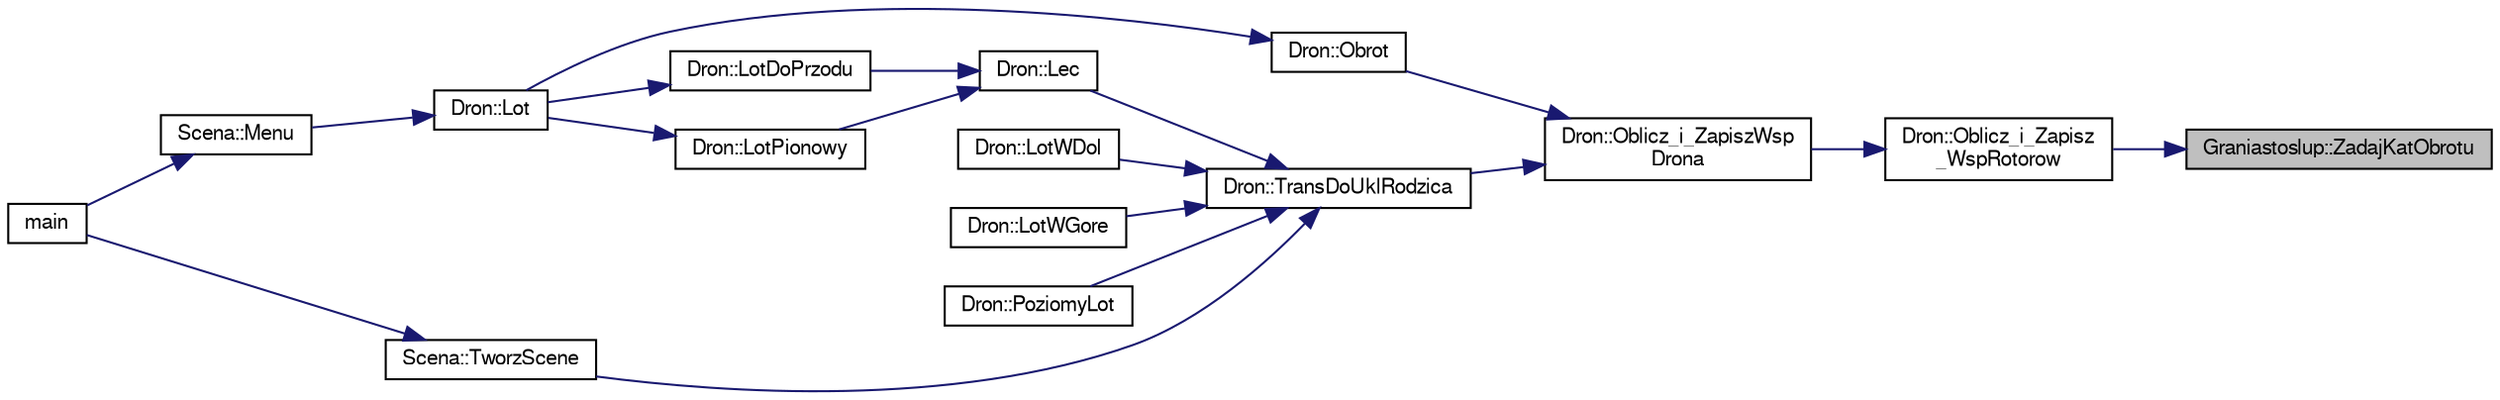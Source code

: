 digraph "Graniastoslup::ZadajKatObrotu"
{
 // LATEX_PDF_SIZE
  edge [fontname="FreeSans",fontsize="10",labelfontname="FreeSans",labelfontsize="10"];
  node [fontname="FreeSans",fontsize="10",shape=record];
  rankdir="RL";
  Node1 [label="Graniastoslup::ZadajKatObrotu",height=0.2,width=0.4,color="black", fillcolor="grey75", style="filled", fontcolor="black",tooltip="Metody Transformujace."];
  Node1 -> Node2 [dir="back",color="midnightblue",fontsize="10",style="solid",fontname="FreeSans"];
  Node2 [label="Dron::Oblicz_i_Zapisz\l_WspRotorow",height=0.2,width=0.4,color="black", fillcolor="white", style="filled",URL="$a00106.html#aca7c226602e49d6c233df6fdadaa8b4f",tooltip="Obliczajaca wspolrzedne rotorow drona."];
  Node2 -> Node3 [dir="back",color="midnightblue",fontsize="10",style="solid",fontname="FreeSans"];
  Node3 [label="Dron::Oblicz_i_ZapiszWsp\lDrona",height=0.2,width=0.4,color="black", fillcolor="white", style="filled",URL="$a00106.html#a9cea5ba789e3ac0961846a77d909b552",tooltip="Metoda zapisujaca polozenie poszczegolnych wierzcholkow."];
  Node3 -> Node4 [dir="back",color="midnightblue",fontsize="10",style="solid",fontname="FreeSans"];
  Node4 [label="Dron::Obrot",height=0.2,width=0.4,color="black", fillcolor="white", style="filled",URL="$a00106.html#a25f42d02fc5b27f30e872d444ffb5230",tooltip="Metoda realizujaca obrot drona COS JEST NIE TAK."];
  Node4 -> Node5 [dir="back",color="midnightblue",fontsize="10",style="solid",fontname="FreeSans"];
  Node5 [label="Dron::Lot",height=0.2,width=0.4,color="black", fillcolor="white", style="filled",URL="$a00106.html#a904f1ed9e3a3298a7e85619260de5a1f",tooltip="Metoda realizujaca cala animacje lotu drona."];
  Node5 -> Node6 [dir="back",color="midnightblue",fontsize="10",style="solid",fontname="FreeSans"];
  Node6 [label="Scena::Menu",height=0.2,width=0.4,color="black", fillcolor="white", style="filled",URL="$a00134.html#aba5cd9be3daabe70b47768fb56d9484f",tooltip="Metody obslugujace dzialanie sceny."];
  Node6 -> Node7 [dir="back",color="midnightblue",fontsize="10",style="solid",fontname="FreeSans"];
  Node7 [label="main",height=0.2,width=0.4,color="black", fillcolor="white", style="filled",URL="$a00077.html#ae66f6b31b5ad750f1fe042a706a4e3d4",tooltip=" "];
  Node3 -> Node8 [dir="back",color="midnightblue",fontsize="10",style="solid",fontname="FreeSans"];
  Node8 [label="Dron::TransDoUklRodzica",height=0.2,width=0.4,color="black", fillcolor="white", style="filled",URL="$a00106.html#aa0e058c1c55a73cccb4098d2b02bba27",tooltip="Metoda transformujaca."];
  Node8 -> Node9 [dir="back",color="midnightblue",fontsize="10",style="solid",fontname="FreeSans"];
  Node9 [label="Dron::Lec",height=0.2,width=0.4,color="black", fillcolor="white", style="filled",URL="$a00106.html#a73e0a729daf06e3a66eb1d3484b3433d",tooltip="nowe metody realizujace lot"];
  Node9 -> Node10 [dir="back",color="midnightblue",fontsize="10",style="solid",fontname="FreeSans"];
  Node10 [label="Dron::LotDoPrzodu",height=0.2,width=0.4,color="black", fillcolor="white", style="filled",URL="$a00106.html#a09b0c45f6b8e6642a231744656e52db9",tooltip="Metoda realizujaca lot do przodu drona."];
  Node10 -> Node5 [dir="back",color="midnightblue",fontsize="10",style="solid",fontname="FreeSans"];
  Node9 -> Node11 [dir="back",color="midnightblue",fontsize="10",style="solid",fontname="FreeSans"];
  Node11 [label="Dron::LotPionowy",height=0.2,width=0.4,color="black", fillcolor="white", style="filled",URL="$a00106.html#a86d7fab7b926930274de0ee8eebbb0f0",tooltip=" "];
  Node11 -> Node5 [dir="back",color="midnightblue",fontsize="10",style="solid",fontname="FreeSans"];
  Node8 -> Node12 [dir="back",color="midnightblue",fontsize="10",style="solid",fontname="FreeSans"];
  Node12 [label="Dron::LotWDol",height=0.2,width=0.4,color="black", fillcolor="white", style="filled",URL="$a00106.html#a377c3c7c4d1775ce4041fcd8756c73e0",tooltip="Metoda realizujaca animujace opadania drona."];
  Node8 -> Node13 [dir="back",color="midnightblue",fontsize="10",style="solid",fontname="FreeSans"];
  Node13 [label="Dron::LotWGore",height=0.2,width=0.4,color="black", fillcolor="white", style="filled",URL="$a00106.html#a185638c36a312f1b6cf9f85d3a6d7a25",tooltip="Metody Animujace ruch drona."];
  Node8 -> Node14 [dir="back",color="midnightblue",fontsize="10",style="solid",fontname="FreeSans"];
  Node14 [label="Dron::PoziomyLot",height=0.2,width=0.4,color="black", fillcolor="white", style="filled",URL="$a00106.html#a2a9e379826745a478b3a57638f9496b4",tooltip="Metoda realizujaca animujace unoszenie drona."];
  Node8 -> Node15 [dir="back",color="midnightblue",fontsize="10",style="solid",fontname="FreeSans"];
  Node15 [label="Scena::TworzScene",height=0.2,width=0.4,color="black", fillcolor="white", style="filled",URL="$a00134.html#aeca659dd59433366298ce1a828208d62",tooltip="Metoda tworzaca uklad sceny."];
  Node15 -> Node7 [dir="back",color="midnightblue",fontsize="10",style="solid",fontname="FreeSans"];
}
